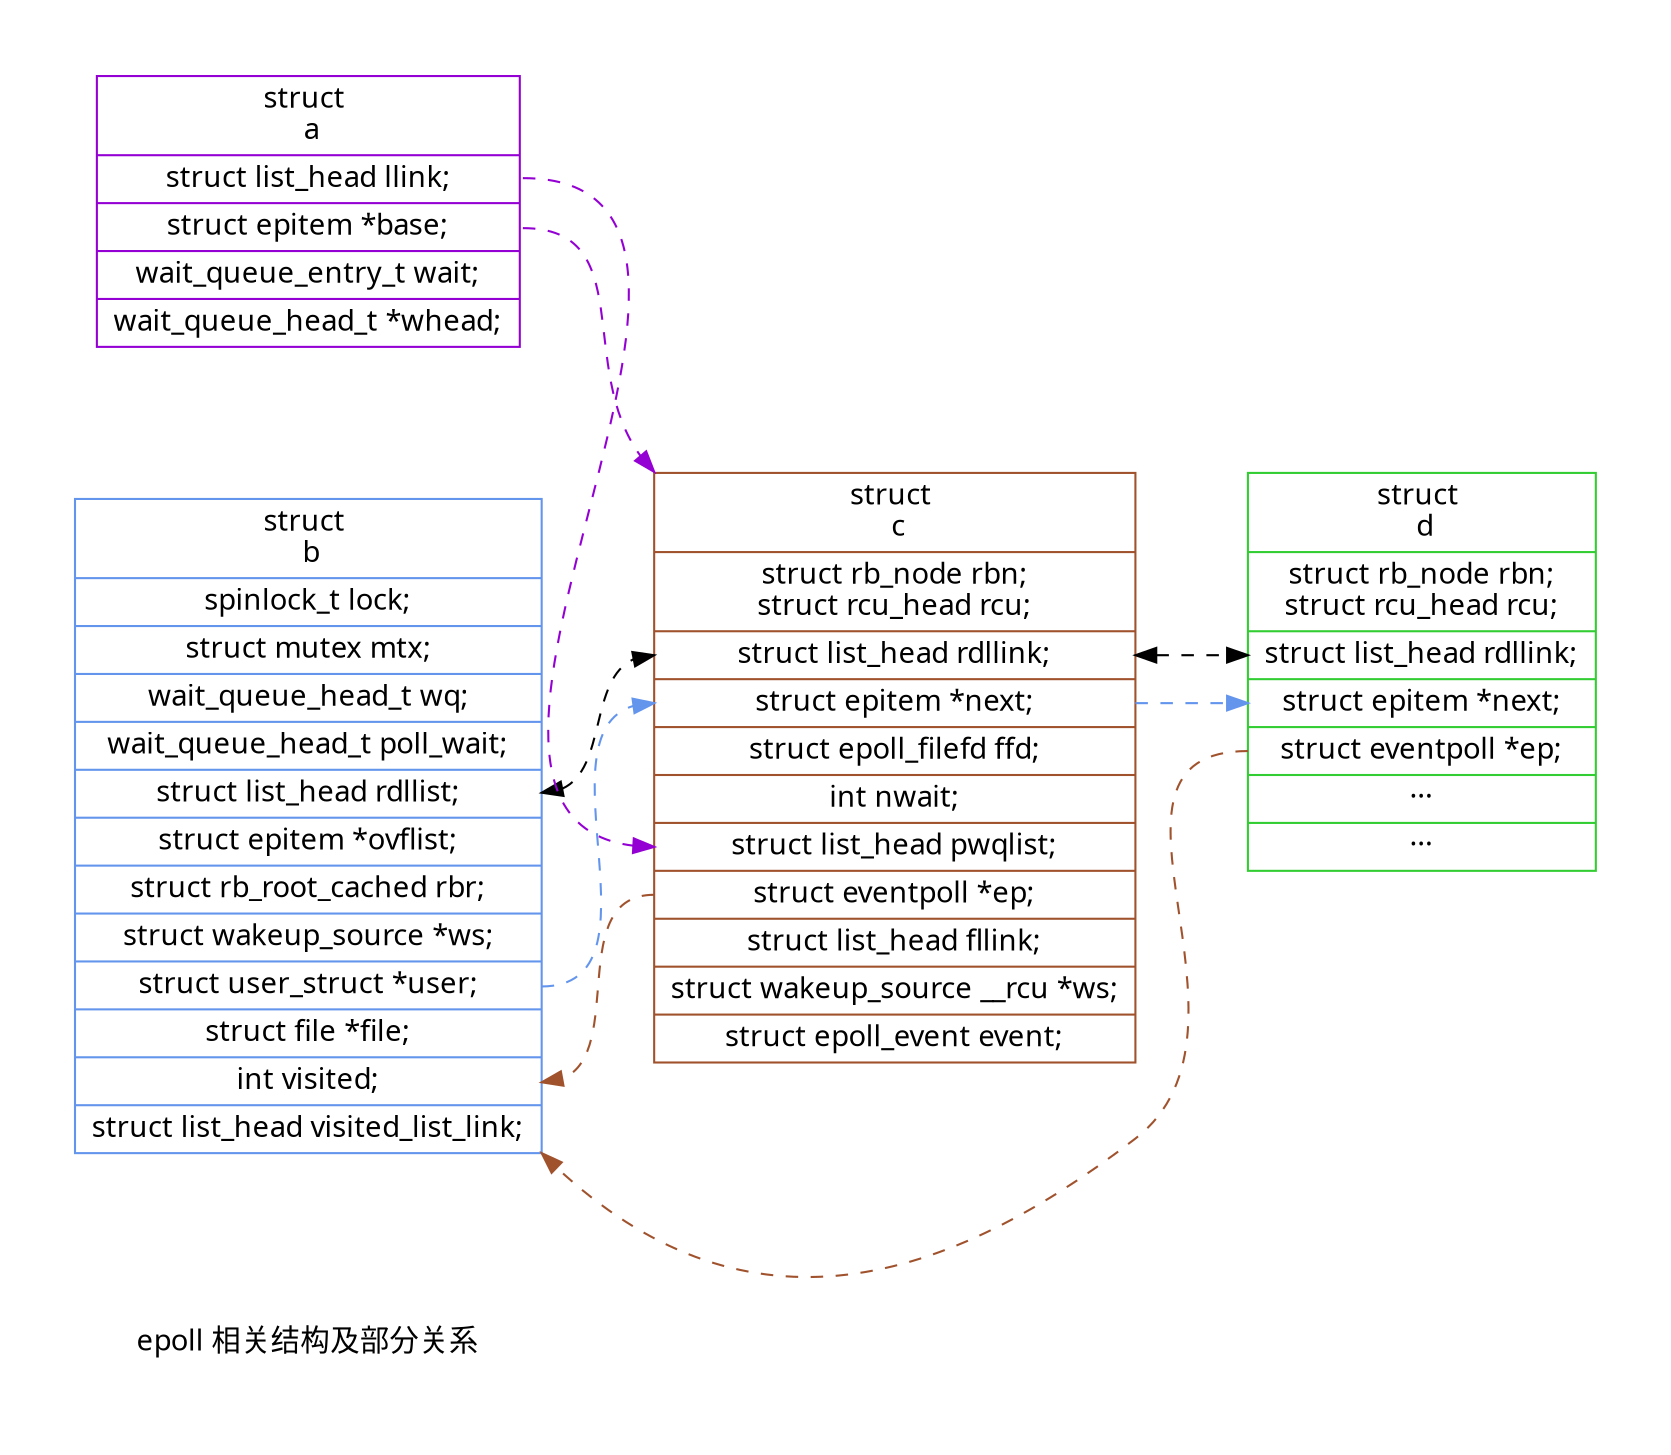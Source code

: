 digraph rankdot {
	compound=true
	margin="0,0"
	ranksep = .75
	nodesep = 1
	pad = .5
	rankdir = LR

	node [shape=record, charset = "UTF-8" fontname="Microsoft YaHei", fontsize=14]
	edge [style = dashed, charset = "UTF-8" fontname="Microsoft YaHei", fontsize=11]

	epoll [shape = plaintext, label = "epoll 相关结构及部分关系"]

	b [
		color = cornflowerblue,
		label = "<eventpoll> struct \n b |
			<lock> spinlock_t lock; |
			<mutex> struct mutex mtx; |
			<wq> wait_queue_head_t wq; |
			<poll_wait> wait_queue_head_t poll_wait; |
			<rdllist> struct list_head rdllist; |
			<ovflist> struct epitem *ovflist; |
			<rbr> struct rb_root_cached rbr; |
			<ws> struct wakeup_source *ws; |
			<kk> struct user_struct *user; |
			<file> struct file *file; |
			<visited> int visited; |
			<visited_list_link> struct list_head visited_list_link;"
	]

	c [
		color = sienna,
		label = "<epitem> struct \n c  |
			<rb>struct rb_node rbn;\nstruct rcu_head rcu; |
			<rdllink> struct list_head rdllink; |
			<next> struct epitem *next; |
			<kk> struct epoll_filefd ffd; |
			<nwait> int nwait; |
			<pwqlist> struct list_head pwqlist; |
			<ep> struct eventpoll *ep; |
			<fllink> struct list_head fllink; |
			<ws> struct wakeup_source __rcu *ws; |
			<event> struct epoll_event event;"
	]

	d [
		color = limegreen,
		label = "<epitem> struct \n d |
			<kk>struct rb_node rbn;\nstruct rcu_head rcu; |
			<rdllink> struct list_head rdllink; |
			<next> struct epitem *next; |
			<ep> struct eventpoll *ep; |
			 ··· |
			 ··· "
	]

	a [
		color = darkviolet,
		label = "<entry> struct \n a |
			<llink> struct list_head llink; |
			<base> struct epitem *base; |
			<wait> wait_queue_entry_t wait; |
			<whead> wait_queue_head_t *whead;"
	]

	c:ep -> b:visited [color = sienna]
	d:ep -> b:se [color = sienna]
	b:kk -> c:next -> d:next [color = cornflowerblue]
	b:rdllist -> c:rdllink -> d:rdllink [dir = both]
	a:llink -> c:pwqlist [color = darkviolet]
	a:base -> c:nw  [color = darkviolet]
}